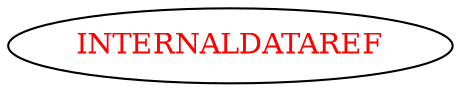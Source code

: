 digraph dependencyGraph {
 concentrate=true;
 ranksep="2.0";
 rankdir="LR"; 
 splines="ortho";
"INTERNALDATAREF" [fontcolor="red"];
}